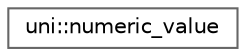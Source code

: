 digraph "类继承关系图"
{
 // LATEX_PDF_SIZE
  bgcolor="transparent";
  edge [fontname=Helvetica,fontsize=10,labelfontname=Helvetica,labelfontsize=10];
  node [fontname=Helvetica,fontsize=10,shape=box,height=0.2,width=0.4];
  rankdir="LR";
  Node0 [id="Node000000",label="uni::numeric_value",height=0.2,width=0.4,color="grey40", fillcolor="white", style="filled",URL="$structuni_1_1numeric__value.html",tooltip=" "];
}
